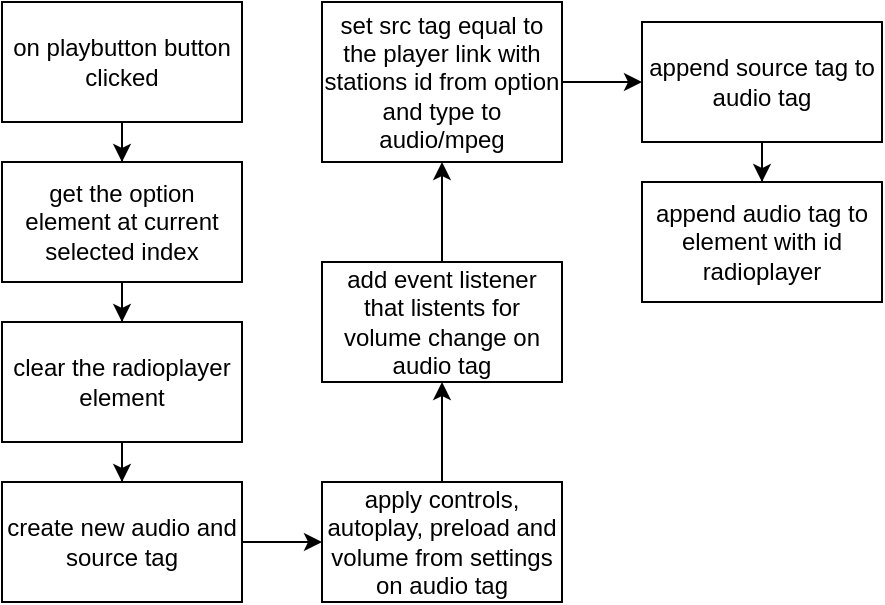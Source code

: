 <mxfile version="13.8.1" type="github">
  <diagram id="9NGbtEXjYlT8ydZ7uAUv" name="Page-1">
    <mxGraphModel dx="1422" dy="770" grid="1" gridSize="10" guides="1" tooltips="1" connect="1" arrows="1" fold="1" page="1" pageScale="1" pageWidth="2000" pageHeight="2000" math="0" shadow="0">
      <root>
        <mxCell id="0" />
        <mxCell id="1" parent="0" />
        <mxCell id="CBe2BMZHforzUN9kyrMT-4" value="" style="edgeStyle=orthogonalEdgeStyle;rounded=0;orthogonalLoop=1;jettySize=auto;html=1;" edge="1" parent="1" source="CBe2BMZHforzUN9kyrMT-1" target="CBe2BMZHforzUN9kyrMT-3">
          <mxGeometry relative="1" as="geometry" />
        </mxCell>
        <mxCell id="CBe2BMZHforzUN9kyrMT-1" value="on playbutton button clicked" style="rounded=0;whiteSpace=wrap;html=1;" vertex="1" parent="1">
          <mxGeometry x="20" y="20" width="120" height="60" as="geometry" />
        </mxCell>
        <mxCell id="CBe2BMZHforzUN9kyrMT-6" value="" style="edgeStyle=orthogonalEdgeStyle;rounded=0;orthogonalLoop=1;jettySize=auto;html=1;" edge="1" parent="1" source="CBe2BMZHforzUN9kyrMT-3" target="CBe2BMZHforzUN9kyrMT-5">
          <mxGeometry relative="1" as="geometry" />
        </mxCell>
        <mxCell id="CBe2BMZHforzUN9kyrMT-3" value="get the option element at current selected index" style="whiteSpace=wrap;html=1;rounded=0;" vertex="1" parent="1">
          <mxGeometry x="20" y="100" width="120" height="60" as="geometry" />
        </mxCell>
        <mxCell id="CBe2BMZHforzUN9kyrMT-8" value="" style="edgeStyle=orthogonalEdgeStyle;rounded=0;orthogonalLoop=1;jettySize=auto;html=1;" edge="1" parent="1" source="CBe2BMZHforzUN9kyrMT-5" target="CBe2BMZHforzUN9kyrMT-7">
          <mxGeometry relative="1" as="geometry" />
        </mxCell>
        <mxCell id="CBe2BMZHforzUN9kyrMT-5" value="clear the radioplayer element" style="whiteSpace=wrap;html=1;rounded=0;" vertex="1" parent="1">
          <mxGeometry x="20" y="180" width="120" height="60" as="geometry" />
        </mxCell>
        <mxCell id="CBe2BMZHforzUN9kyrMT-10" value="" style="edgeStyle=orthogonalEdgeStyle;rounded=0;orthogonalLoop=1;jettySize=auto;html=1;" edge="1" parent="1" source="CBe2BMZHforzUN9kyrMT-7" target="CBe2BMZHforzUN9kyrMT-9">
          <mxGeometry relative="1" as="geometry" />
        </mxCell>
        <mxCell id="CBe2BMZHforzUN9kyrMT-7" value="create new audio and source tag" style="whiteSpace=wrap;html=1;rounded=0;" vertex="1" parent="1">
          <mxGeometry x="20" y="260" width="120" height="60" as="geometry" />
        </mxCell>
        <mxCell id="CBe2BMZHforzUN9kyrMT-14" value="" style="edgeStyle=orthogonalEdgeStyle;rounded=0;orthogonalLoop=1;jettySize=auto;html=1;" edge="1" parent="1" source="CBe2BMZHforzUN9kyrMT-9" target="CBe2BMZHforzUN9kyrMT-13">
          <mxGeometry relative="1" as="geometry" />
        </mxCell>
        <mxCell id="CBe2BMZHforzUN9kyrMT-9" value="apply controls, autoplay, preload and volume from settings on audio tag" style="whiteSpace=wrap;html=1;rounded=0;" vertex="1" parent="1">
          <mxGeometry x="180" y="260" width="120" height="60" as="geometry" />
        </mxCell>
        <mxCell id="CBe2BMZHforzUN9kyrMT-16" value="" style="edgeStyle=orthogonalEdgeStyle;rounded=0;orthogonalLoop=1;jettySize=auto;html=1;" edge="1" parent="1" source="CBe2BMZHforzUN9kyrMT-11" target="CBe2BMZHforzUN9kyrMT-15">
          <mxGeometry relative="1" as="geometry" />
        </mxCell>
        <mxCell id="CBe2BMZHforzUN9kyrMT-11" value="set src tag equal to the player link with stations id from option and type to audio/mpeg" style="whiteSpace=wrap;html=1;rounded=0;" vertex="1" parent="1">
          <mxGeometry x="180" y="20" width="120" height="80" as="geometry" />
        </mxCell>
        <mxCell id="CBe2BMZHforzUN9kyrMT-19" style="edgeStyle=orthogonalEdgeStyle;rounded=0;orthogonalLoop=1;jettySize=auto;html=1;entryX=0.5;entryY=1;entryDx=0;entryDy=0;" edge="1" parent="1" source="CBe2BMZHforzUN9kyrMT-13" target="CBe2BMZHforzUN9kyrMT-11">
          <mxGeometry relative="1" as="geometry" />
        </mxCell>
        <mxCell id="CBe2BMZHforzUN9kyrMT-13" value="add event listener that listents for volume change on audio tag" style="whiteSpace=wrap;html=1;rounded=0;" vertex="1" parent="1">
          <mxGeometry x="180" y="150" width="120" height="60" as="geometry" />
        </mxCell>
        <mxCell id="CBe2BMZHforzUN9kyrMT-18" value="" style="edgeStyle=orthogonalEdgeStyle;rounded=0;orthogonalLoop=1;jettySize=auto;html=1;" edge="1" parent="1" source="CBe2BMZHforzUN9kyrMT-15" target="CBe2BMZHforzUN9kyrMT-17">
          <mxGeometry relative="1" as="geometry" />
        </mxCell>
        <mxCell id="CBe2BMZHforzUN9kyrMT-15" value="append source tag to audio tag" style="whiteSpace=wrap;html=1;rounded=0;" vertex="1" parent="1">
          <mxGeometry x="340" y="30" width="120" height="60" as="geometry" />
        </mxCell>
        <mxCell id="CBe2BMZHforzUN9kyrMT-17" value="append audio tag to element with id radioplayer" style="whiteSpace=wrap;html=1;rounded=0;" vertex="1" parent="1">
          <mxGeometry x="340" y="110" width="120" height="60" as="geometry" />
        </mxCell>
      </root>
    </mxGraphModel>
  </diagram>
</mxfile>
